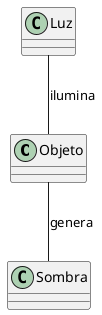 @startuml

class Objeto
class Luz
class Sombra 

Luz -- Objeto : ilumina
Objeto -- Sombra : genera

@enduml